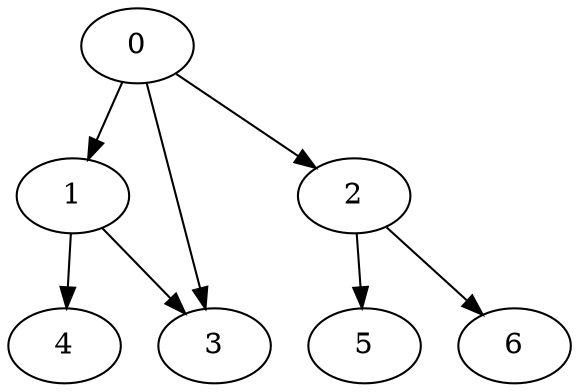 digraph G {
    0;
    1;
    2;
    3;
    4;
    5;
    6;
    0 -> 1 [weight=0];
    0 -> 2 [weight=0];
    0 -> 3 [weight=0];
    1 -> 3 [weight=0];
    1 -> 4 [weight=0];
    2 -> 5 [weight=0];
    2 -> 6 [weight=0];
}
